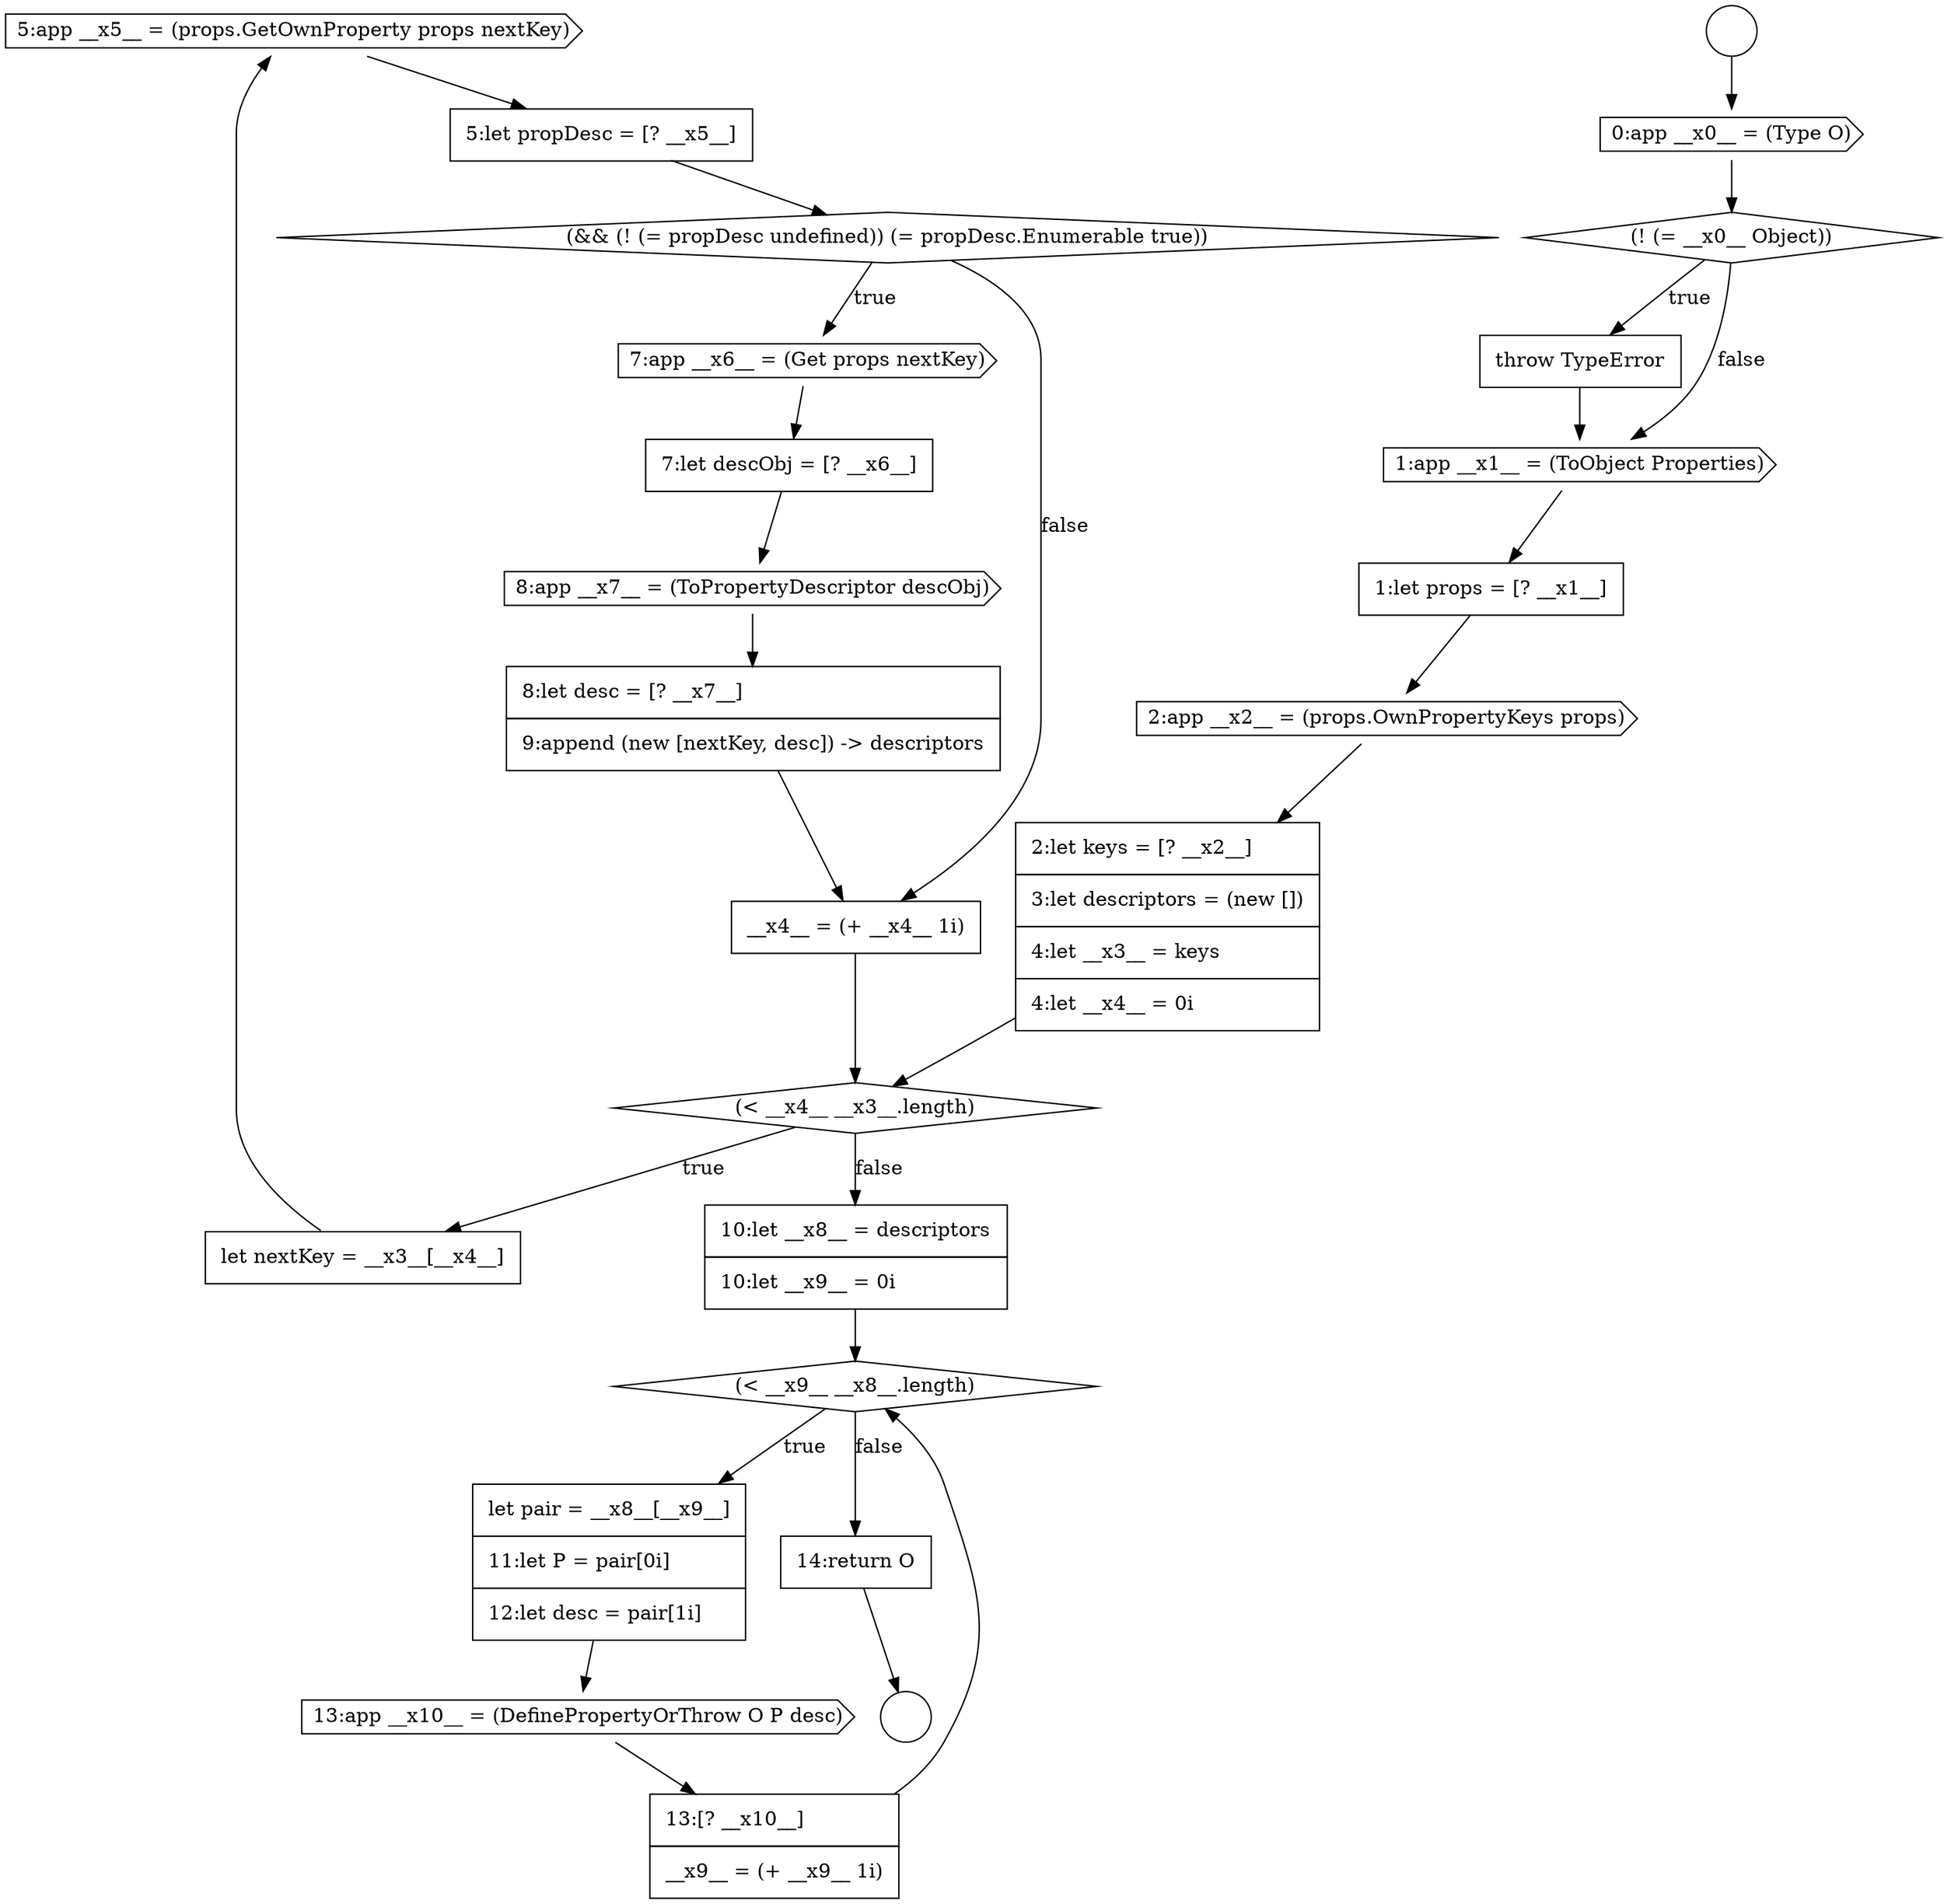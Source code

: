 digraph {
  node10319 [shape=cds, label=<<font color="black">5:app __x5__ = (props.GetOwnProperty props nextKey)</font>> color="black" fillcolor="white" style=filled]
  node10326 [shape=none, margin=0, label=<<font color="black">
    <table border="0" cellborder="1" cellspacing="0" cellpadding="10">
      <tr><td align="left">__x4__ = (+ __x4__ 1i)</td></tr>
    </table>
  </font>> color="black" fillcolor="white" style=filled]
  node10313 [shape=cds, label=<<font color="black">1:app __x1__ = (ToObject Properties)</font>> color="black" fillcolor="white" style=filled]
  node10330 [shape=cds, label=<<font color="black">13:app __x10__ = (DefinePropertyOrThrow O P desc)</font>> color="black" fillcolor="white" style=filled]
  node10318 [shape=none, margin=0, label=<<font color="black">
    <table border="0" cellborder="1" cellspacing="0" cellpadding="10">
      <tr><td align="left">let nextKey = __x3__[__x4__]</td></tr>
    </table>
  </font>> color="black" fillcolor="white" style=filled]
  node10329 [shape=none, margin=0, label=<<font color="black">
    <table border="0" cellborder="1" cellspacing="0" cellpadding="10">
      <tr><td align="left">let pair = __x8__[__x9__]</td></tr>
      <tr><td align="left">11:let P = pair[0i]</td></tr>
      <tr><td align="left">12:let desc = pair[1i]</td></tr>
    </table>
  </font>> color="black" fillcolor="white" style=filled]
  node10328 [shape=diamond, label=<<font color="black">(&lt; __x9__ __x8__.length)</font>> color="black" fillcolor="white" style=filled]
  node10320 [shape=none, margin=0, label=<<font color="black">
    <table border="0" cellborder="1" cellspacing="0" cellpadding="10">
      <tr><td align="left">5:let propDesc = [? __x5__]</td></tr>
    </table>
  </font>> color="black" fillcolor="white" style=filled]
  node10332 [shape=none, margin=0, label=<<font color="black">
    <table border="0" cellborder="1" cellspacing="0" cellpadding="10">
      <tr><td align="left">14:return O</td></tr>
    </table>
  </font>> color="black" fillcolor="white" style=filled]
  node10325 [shape=none, margin=0, label=<<font color="black">
    <table border="0" cellborder="1" cellspacing="0" cellpadding="10">
      <tr><td align="left">8:let desc = [? __x7__]</td></tr>
      <tr><td align="left">9:append (new [nextKey, desc]) -&gt; descriptors</td></tr>
    </table>
  </font>> color="black" fillcolor="white" style=filled]
  node10315 [shape=cds, label=<<font color="black">2:app __x2__ = (props.OwnPropertyKeys props)</font>> color="black" fillcolor="white" style=filled]
  node10312 [shape=none, margin=0, label=<<font color="black">
    <table border="0" cellborder="1" cellspacing="0" cellpadding="10">
      <tr><td align="left">throw TypeError</td></tr>
    </table>
  </font>> color="black" fillcolor="white" style=filled]
  node10331 [shape=none, margin=0, label=<<font color="black">
    <table border="0" cellborder="1" cellspacing="0" cellpadding="10">
      <tr><td align="left">13:[? __x10__]</td></tr>
      <tr><td align="left">__x9__ = (+ __x9__ 1i)</td></tr>
    </table>
  </font>> color="black" fillcolor="white" style=filled]
  node10314 [shape=none, margin=0, label=<<font color="black">
    <table border="0" cellborder="1" cellspacing="0" cellpadding="10">
      <tr><td align="left">1:let props = [? __x1__]</td></tr>
    </table>
  </font>> color="black" fillcolor="white" style=filled]
  node10309 [shape=circle label=" " color="black" fillcolor="white" style=filled]
  node10324 [shape=cds, label=<<font color="black">8:app __x7__ = (ToPropertyDescriptor descObj)</font>> color="black" fillcolor="white" style=filled]
  node10310 [shape=cds, label=<<font color="black">0:app __x0__ = (Type O)</font>> color="black" fillcolor="white" style=filled]
  node10327 [shape=none, margin=0, label=<<font color="black">
    <table border="0" cellborder="1" cellspacing="0" cellpadding="10">
      <tr><td align="left">10:let __x8__ = descriptors</td></tr>
      <tr><td align="left">10:let __x9__ = 0i</td></tr>
    </table>
  </font>> color="black" fillcolor="white" style=filled]
  node10321 [shape=diamond, label=<<font color="black">(&amp;&amp; (! (= propDesc undefined)) (= propDesc.Enumerable true))</font>> color="black" fillcolor="white" style=filled]
  node10317 [shape=diamond, label=<<font color="black">(&lt; __x4__ __x3__.length)</font>> color="black" fillcolor="white" style=filled]
  node10316 [shape=none, margin=0, label=<<font color="black">
    <table border="0" cellborder="1" cellspacing="0" cellpadding="10">
      <tr><td align="left">2:let keys = [? __x2__]</td></tr>
      <tr><td align="left">3:let descriptors = (new [])</td></tr>
      <tr><td align="left">4:let __x3__ = keys</td></tr>
      <tr><td align="left">4:let __x4__ = 0i</td></tr>
    </table>
  </font>> color="black" fillcolor="white" style=filled]
  node10311 [shape=diamond, label=<<font color="black">(! (= __x0__ Object))</font>> color="black" fillcolor="white" style=filled]
  node10322 [shape=cds, label=<<font color="black">7:app __x6__ = (Get props nextKey)</font>> color="black" fillcolor="white" style=filled]
  node10308 [shape=circle label=" " color="black" fillcolor="white" style=filled]
  node10323 [shape=none, margin=0, label=<<font color="black">
    <table border="0" cellborder="1" cellspacing="0" cellpadding="10">
      <tr><td align="left">7:let descObj = [? __x6__]</td></tr>
    </table>
  </font>> color="black" fillcolor="white" style=filled]
  node10310 -> node10311 [ color="black"]
  node10308 -> node10310 [ color="black"]
  node10313 -> node10314 [ color="black"]
  node10329 -> node10330 [ color="black"]
  node10327 -> node10328 [ color="black"]
  node10318 -> node10319 [ color="black"]
  node10312 -> node10313 [ color="black"]
  node10330 -> node10331 [ color="black"]
  node10311 -> node10312 [label=<<font color="black">true</font>> color="black"]
  node10311 -> node10313 [label=<<font color="black">false</font>> color="black"]
  node10315 -> node10316 [ color="black"]
  node10321 -> node10322 [label=<<font color="black">true</font>> color="black"]
  node10321 -> node10326 [label=<<font color="black">false</font>> color="black"]
  node10325 -> node10326 [ color="black"]
  node10332 -> node10309 [ color="black"]
  node10322 -> node10323 [ color="black"]
  node10314 -> node10315 [ color="black"]
  node10324 -> node10325 [ color="black"]
  node10317 -> node10318 [label=<<font color="black">true</font>> color="black"]
  node10317 -> node10327 [label=<<font color="black">false</font>> color="black"]
  node10319 -> node10320 [ color="black"]
  node10323 -> node10324 [ color="black"]
  node10320 -> node10321 [ color="black"]
  node10316 -> node10317 [ color="black"]
  node10331 -> node10328 [ color="black"]
  node10326 -> node10317 [ color="black"]
  node10328 -> node10329 [label=<<font color="black">true</font>> color="black"]
  node10328 -> node10332 [label=<<font color="black">false</font>> color="black"]
}
